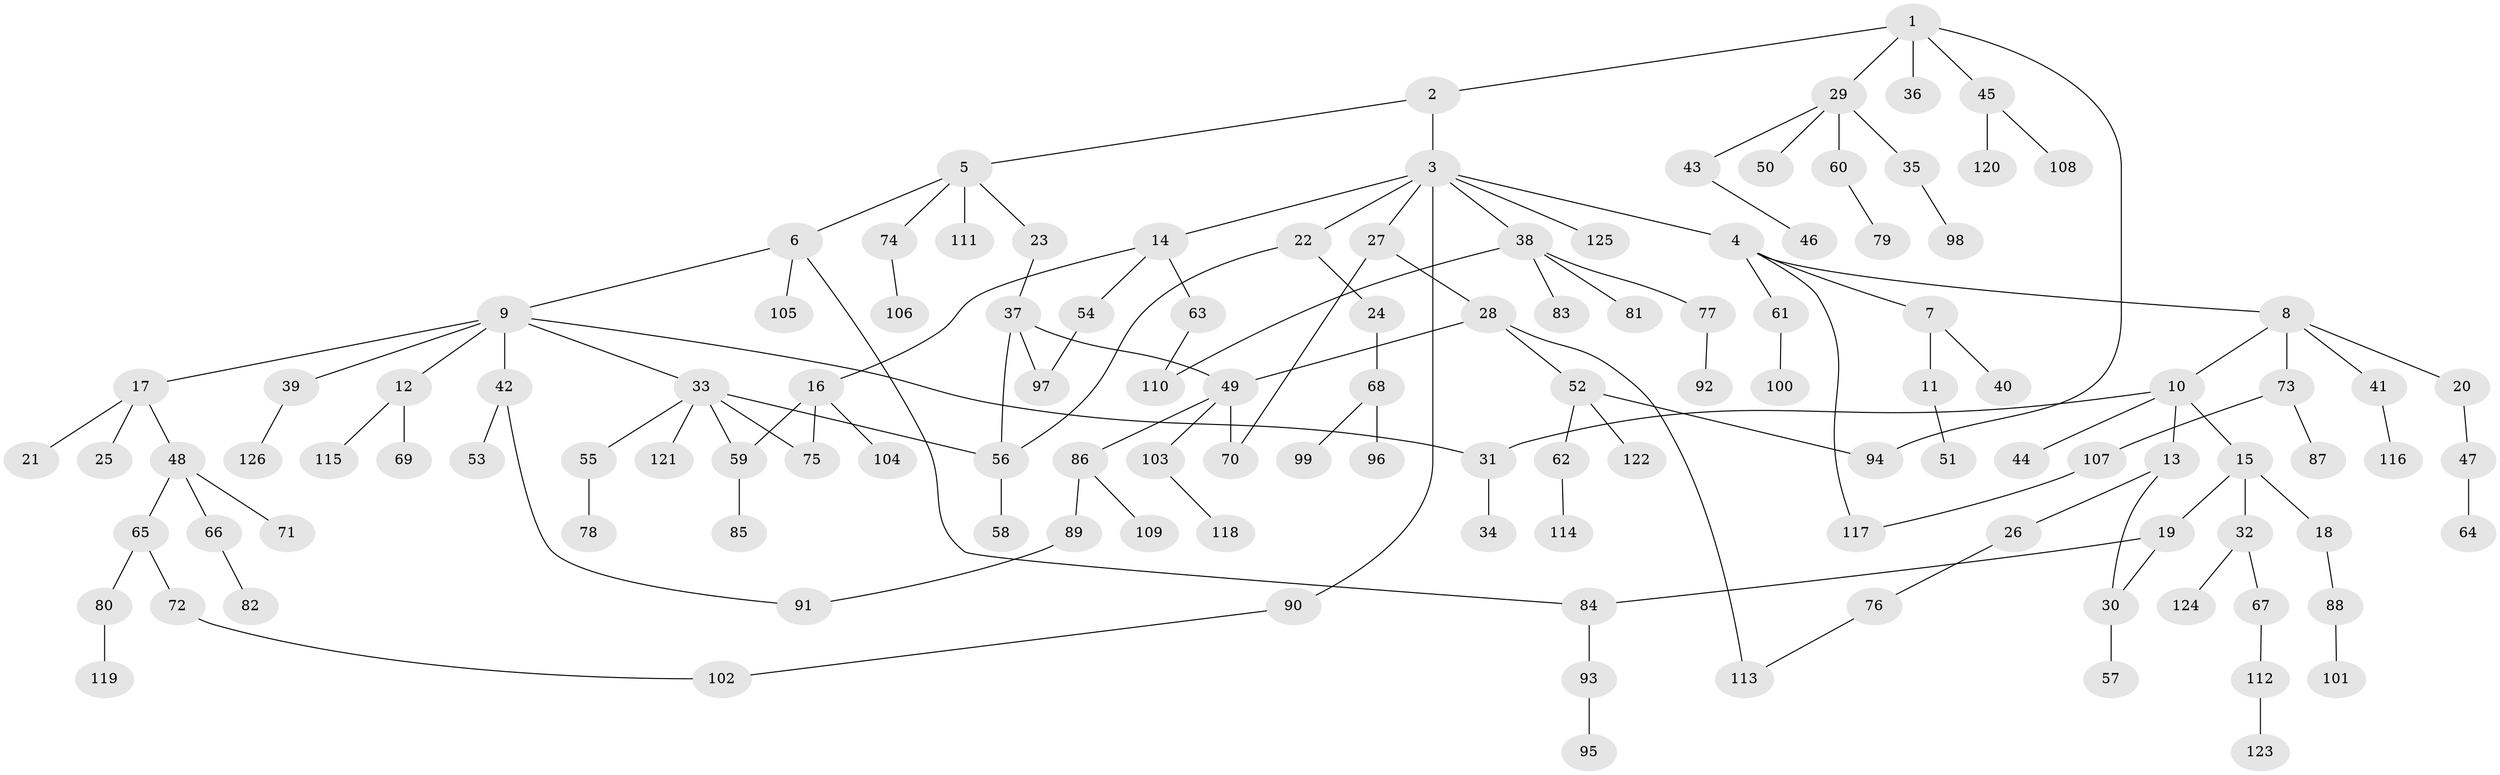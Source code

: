 // coarse degree distribution, {7: 0.03225806451612903, 3: 0.1774193548387097, 1: 0.3225806451612903, 2: 0.25806451612903225, 4: 0.1935483870967742, 5: 0.016129032258064516}
// Generated by graph-tools (version 1.1) at 2025/36/03/04/25 23:36:03]
// undirected, 126 vertices, 141 edges
graph export_dot {
  node [color=gray90,style=filled];
  1;
  2;
  3;
  4;
  5;
  6;
  7;
  8;
  9;
  10;
  11;
  12;
  13;
  14;
  15;
  16;
  17;
  18;
  19;
  20;
  21;
  22;
  23;
  24;
  25;
  26;
  27;
  28;
  29;
  30;
  31;
  32;
  33;
  34;
  35;
  36;
  37;
  38;
  39;
  40;
  41;
  42;
  43;
  44;
  45;
  46;
  47;
  48;
  49;
  50;
  51;
  52;
  53;
  54;
  55;
  56;
  57;
  58;
  59;
  60;
  61;
  62;
  63;
  64;
  65;
  66;
  67;
  68;
  69;
  70;
  71;
  72;
  73;
  74;
  75;
  76;
  77;
  78;
  79;
  80;
  81;
  82;
  83;
  84;
  85;
  86;
  87;
  88;
  89;
  90;
  91;
  92;
  93;
  94;
  95;
  96;
  97;
  98;
  99;
  100;
  101;
  102;
  103;
  104;
  105;
  106;
  107;
  108;
  109;
  110;
  111;
  112;
  113;
  114;
  115;
  116;
  117;
  118;
  119;
  120;
  121;
  122;
  123;
  124;
  125;
  126;
  1 -- 2;
  1 -- 29;
  1 -- 36;
  1 -- 45;
  1 -- 94;
  2 -- 3;
  2 -- 5;
  3 -- 4;
  3 -- 14;
  3 -- 22;
  3 -- 27;
  3 -- 38;
  3 -- 90;
  3 -- 125;
  4 -- 7;
  4 -- 8;
  4 -- 61;
  4 -- 117;
  5 -- 6;
  5 -- 23;
  5 -- 74;
  5 -- 111;
  6 -- 9;
  6 -- 84;
  6 -- 105;
  7 -- 11;
  7 -- 40;
  8 -- 10;
  8 -- 20;
  8 -- 41;
  8 -- 73;
  9 -- 12;
  9 -- 17;
  9 -- 33;
  9 -- 39;
  9 -- 42;
  9 -- 31;
  10 -- 13;
  10 -- 15;
  10 -- 31;
  10 -- 44;
  11 -- 51;
  12 -- 69;
  12 -- 115;
  13 -- 26;
  13 -- 30;
  14 -- 16;
  14 -- 54;
  14 -- 63;
  15 -- 18;
  15 -- 19;
  15 -- 32;
  16 -- 75;
  16 -- 104;
  16 -- 59;
  17 -- 21;
  17 -- 25;
  17 -- 48;
  18 -- 88;
  19 -- 30;
  19 -- 84;
  20 -- 47;
  22 -- 24;
  22 -- 56;
  23 -- 37;
  24 -- 68;
  26 -- 76;
  27 -- 28;
  27 -- 70;
  28 -- 52;
  28 -- 49;
  28 -- 113;
  29 -- 35;
  29 -- 43;
  29 -- 50;
  29 -- 60;
  30 -- 57;
  31 -- 34;
  32 -- 67;
  32 -- 124;
  33 -- 55;
  33 -- 59;
  33 -- 121;
  33 -- 75;
  33 -- 56;
  35 -- 98;
  37 -- 49;
  37 -- 56;
  37 -- 97;
  38 -- 77;
  38 -- 81;
  38 -- 83;
  38 -- 110;
  39 -- 126;
  41 -- 116;
  42 -- 53;
  42 -- 91;
  43 -- 46;
  45 -- 108;
  45 -- 120;
  47 -- 64;
  48 -- 65;
  48 -- 66;
  48 -- 71;
  49 -- 86;
  49 -- 103;
  49 -- 70;
  52 -- 62;
  52 -- 122;
  52 -- 94;
  54 -- 97;
  55 -- 78;
  56 -- 58;
  59 -- 85;
  60 -- 79;
  61 -- 100;
  62 -- 114;
  63 -- 110;
  65 -- 72;
  65 -- 80;
  66 -- 82;
  67 -- 112;
  68 -- 96;
  68 -- 99;
  72 -- 102;
  73 -- 87;
  73 -- 107;
  74 -- 106;
  76 -- 113;
  77 -- 92;
  80 -- 119;
  84 -- 93;
  86 -- 89;
  86 -- 109;
  88 -- 101;
  89 -- 91;
  90 -- 102;
  93 -- 95;
  103 -- 118;
  107 -- 117;
  112 -- 123;
}
